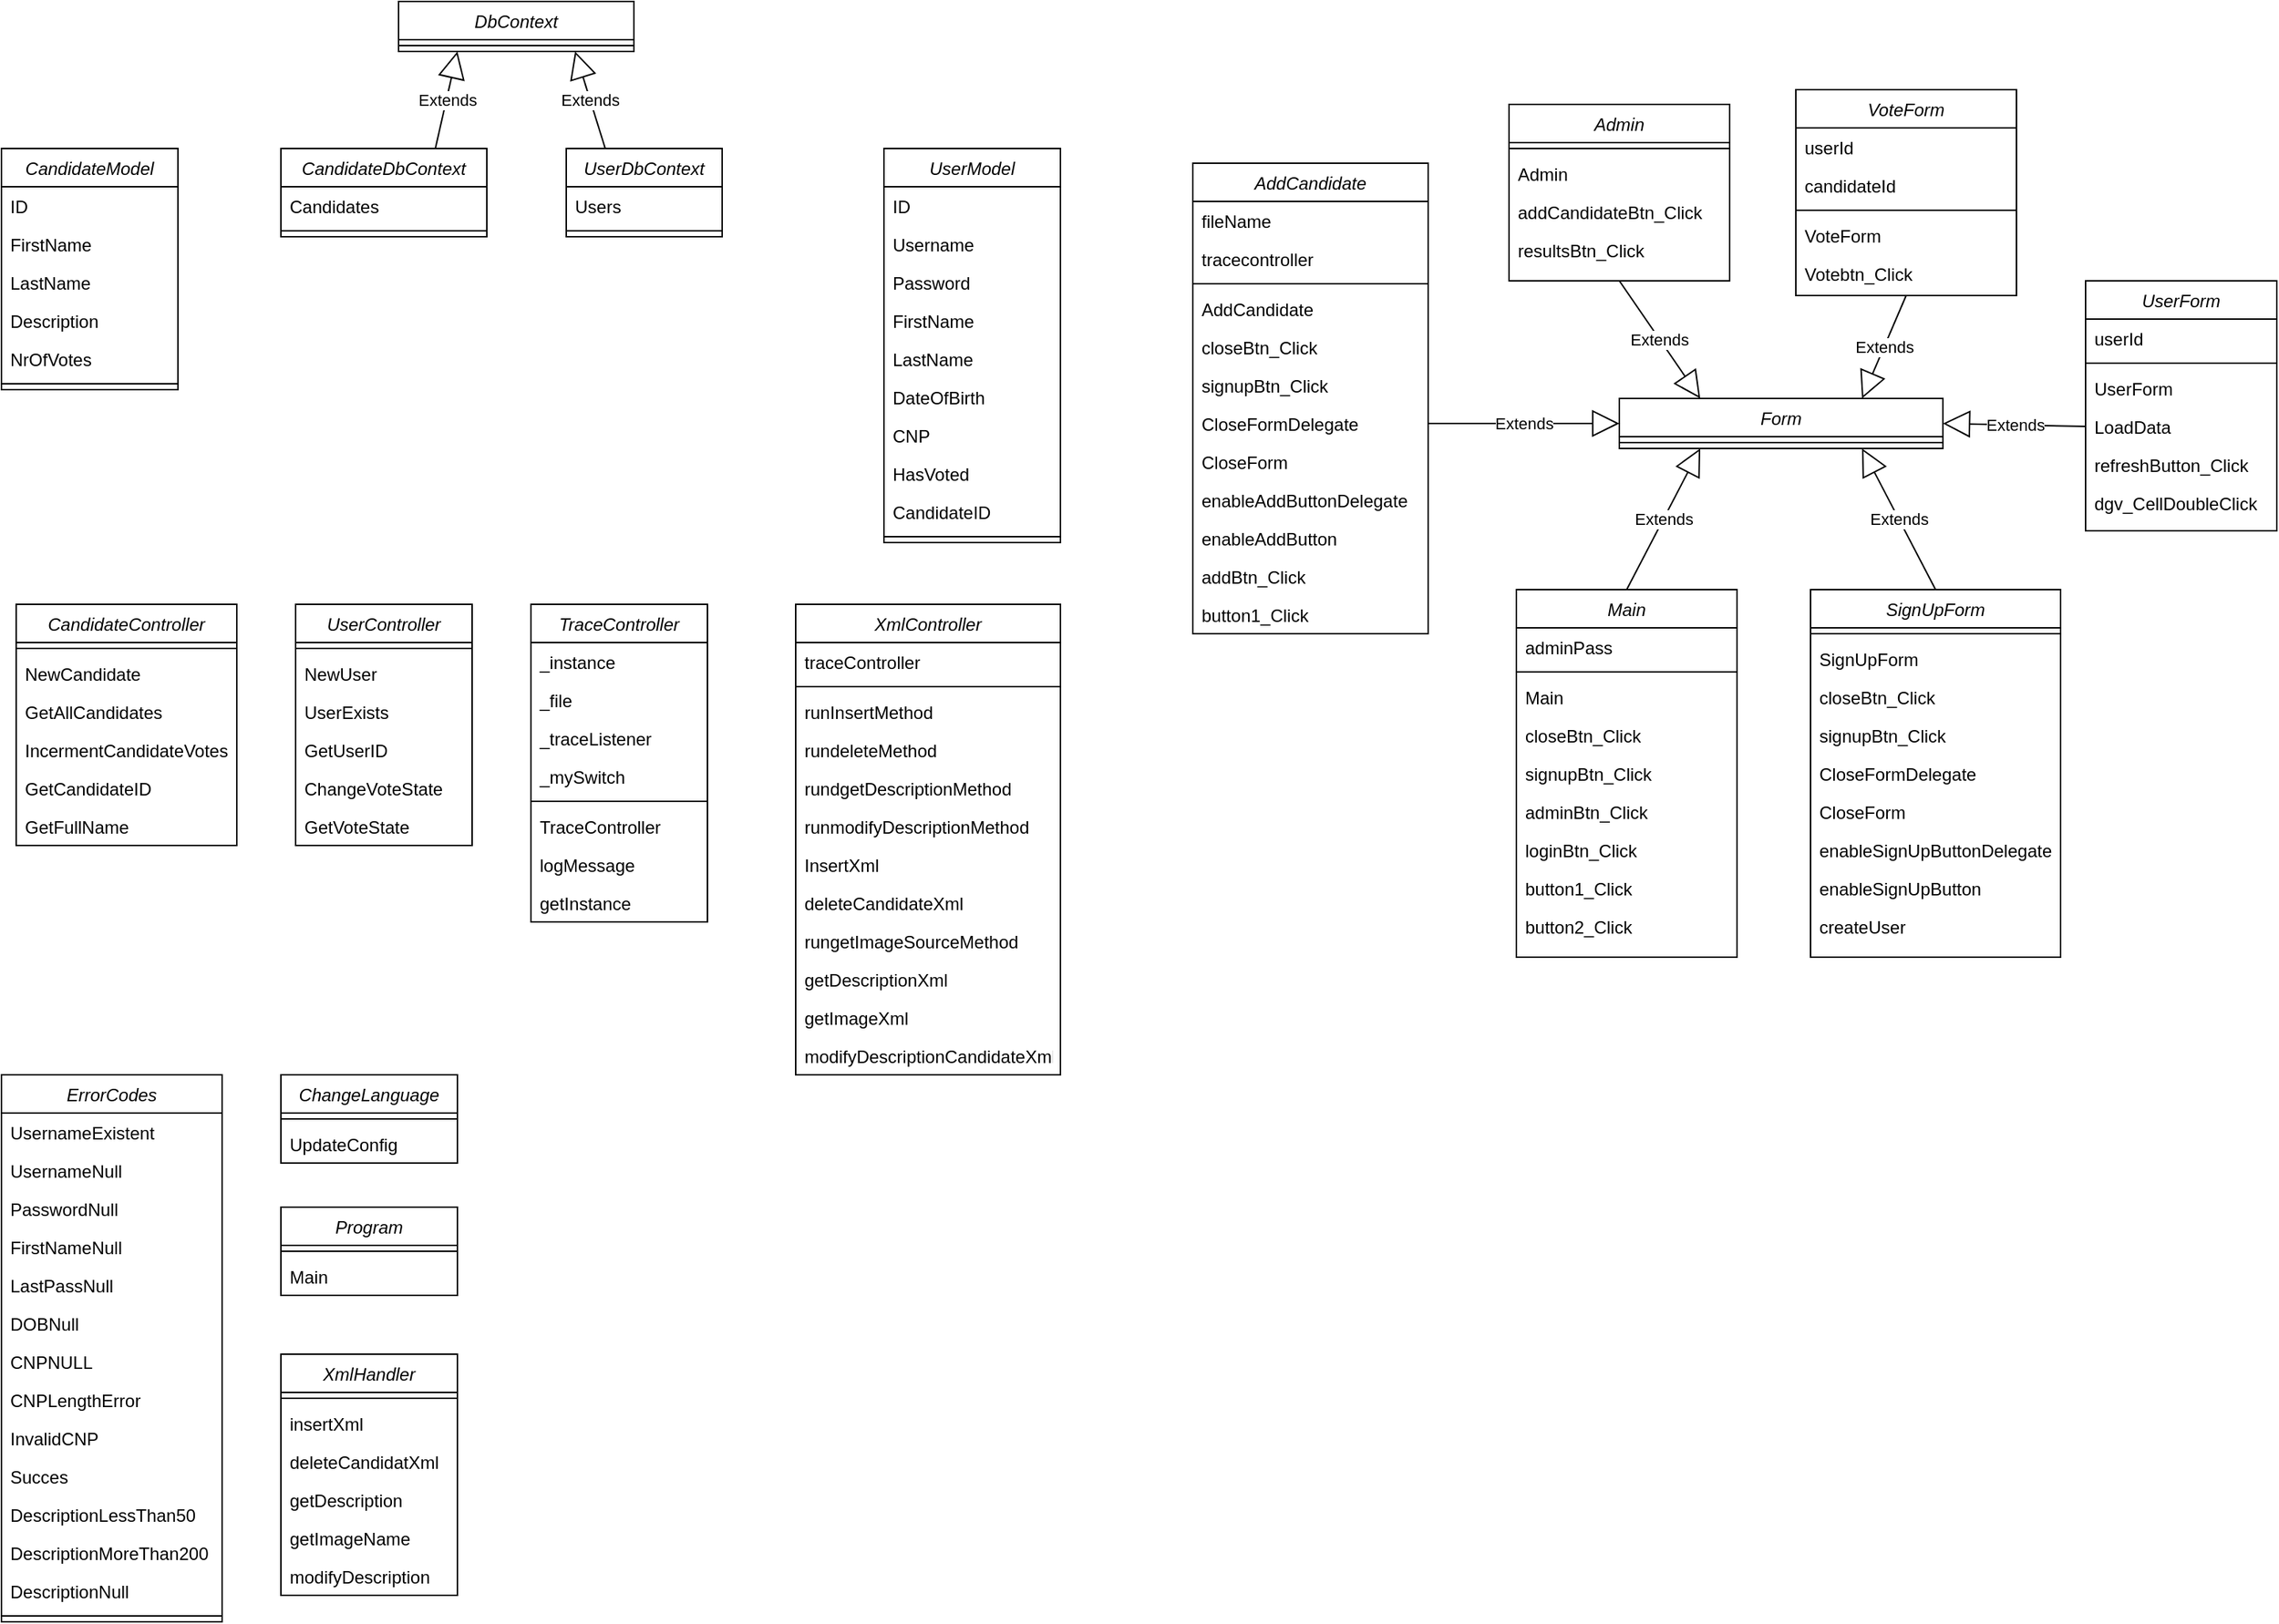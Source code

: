 <mxfile version="15.9.4" type="device"><diagram id="C5RBs43oDa-KdzZeNtuy" name="Page-1"><mxGraphModel dx="1038" dy="547" grid="1" gridSize="10" guides="1" tooltips="1" connect="1" arrows="1" fold="1" page="1" pageScale="1" pageWidth="827" pageHeight="1169" math="0" shadow="0"><root><mxCell id="WIyWlLk6GJQsqaUBKTNV-0"/><mxCell id="WIyWlLk6GJQsqaUBKTNV-1" parent="WIyWlLk6GJQsqaUBKTNV-0"/><mxCell id="DY-80-yPMGyV4SM_LRvf-0" value="CandidateModel" style="swimlane;fontStyle=2;align=center;verticalAlign=top;childLayout=stackLayout;horizontal=1;startSize=26;horizontalStack=0;resizeParent=1;resizeLast=0;collapsible=1;marginBottom=0;rounded=0;shadow=0;strokeWidth=1;" parent="WIyWlLk6GJQsqaUBKTNV-1" vertex="1"><mxGeometry x="30" y="140" width="120" height="164" as="geometry"><mxRectangle x="230" y="140" width="160" height="26" as="alternateBounds"/></mxGeometry></mxCell><mxCell id="DY-80-yPMGyV4SM_LRvf-1" value="ID" style="text;align=left;verticalAlign=top;spacingLeft=4;spacingRight=4;overflow=hidden;rotatable=0;points=[[0,0.5],[1,0.5]];portConstraint=eastwest;" parent="DY-80-yPMGyV4SM_LRvf-0" vertex="1"><mxGeometry y="26" width="120" height="26" as="geometry"/></mxCell><mxCell id="DY-80-yPMGyV4SM_LRvf-2" value="FirstName" style="text;align=left;verticalAlign=top;spacingLeft=4;spacingRight=4;overflow=hidden;rotatable=0;points=[[0,0.5],[1,0.5]];portConstraint=eastwest;rounded=0;shadow=0;html=0;" parent="DY-80-yPMGyV4SM_LRvf-0" vertex="1"><mxGeometry y="52" width="120" height="26" as="geometry"/></mxCell><mxCell id="DY-80-yPMGyV4SM_LRvf-3" value="LastName" style="text;align=left;verticalAlign=top;spacingLeft=4;spacingRight=4;overflow=hidden;rotatable=0;points=[[0,0.5],[1,0.5]];portConstraint=eastwest;rounded=0;shadow=0;html=0;" parent="DY-80-yPMGyV4SM_LRvf-0" vertex="1"><mxGeometry y="78" width="120" height="26" as="geometry"/></mxCell><mxCell id="DY-80-yPMGyV4SM_LRvf-7" value="Description" style="text;align=left;verticalAlign=top;spacingLeft=4;spacingRight=4;overflow=hidden;rotatable=0;points=[[0,0.5],[1,0.5]];portConstraint=eastwest;rounded=0;shadow=0;html=0;" parent="DY-80-yPMGyV4SM_LRvf-0" vertex="1"><mxGeometry y="104" width="120" height="26" as="geometry"/></mxCell><mxCell id="DY-80-yPMGyV4SM_LRvf-8" value="NrOfVotes" style="text;align=left;verticalAlign=top;spacingLeft=4;spacingRight=4;overflow=hidden;rotatable=0;points=[[0,0.5],[1,0.5]];portConstraint=eastwest;rounded=0;shadow=0;html=0;" parent="DY-80-yPMGyV4SM_LRvf-0" vertex="1"><mxGeometry y="130" width="120" height="26" as="geometry"/></mxCell><mxCell id="DY-80-yPMGyV4SM_LRvf-4" value="" style="line;html=1;strokeWidth=1;align=left;verticalAlign=middle;spacingTop=-1;spacingLeft=3;spacingRight=3;rotatable=0;labelPosition=right;points=[];portConstraint=eastwest;" parent="DY-80-yPMGyV4SM_LRvf-0" vertex="1"><mxGeometry y="156" width="120" height="8" as="geometry"/></mxCell><mxCell id="v0D0t01dZ-GEB0iery-r-0" value="DbContext" style="swimlane;fontStyle=2;align=center;verticalAlign=top;childLayout=stackLayout;horizontal=1;startSize=26;horizontalStack=0;resizeParent=1;resizeLast=0;collapsible=1;marginBottom=0;rounded=0;shadow=0;strokeWidth=1;" vertex="1" parent="WIyWlLk6GJQsqaUBKTNV-1"><mxGeometry x="300" y="40" width="160" height="34" as="geometry"><mxRectangle x="230" y="140" width="160" height="26" as="alternateBounds"/></mxGeometry></mxCell><mxCell id="v0D0t01dZ-GEB0iery-r-6" value="" style="line;html=1;strokeWidth=1;align=left;verticalAlign=middle;spacingTop=-1;spacingLeft=3;spacingRight=3;rotatable=0;labelPosition=right;points=[];portConstraint=eastwest;" vertex="1" parent="v0D0t01dZ-GEB0iery-r-0"><mxGeometry y="26" width="160" height="8" as="geometry"/></mxCell><mxCell id="v0D0t01dZ-GEB0iery-r-7" value="CandidateDbContext" style="swimlane;fontStyle=2;align=center;verticalAlign=top;childLayout=stackLayout;horizontal=1;startSize=26;horizontalStack=0;resizeParent=1;resizeLast=0;collapsible=1;marginBottom=0;rounded=0;shadow=0;strokeWidth=1;" vertex="1" parent="WIyWlLk6GJQsqaUBKTNV-1"><mxGeometry x="220" y="140" width="140" height="60" as="geometry"><mxRectangle x="230" y="140" width="160" height="26" as="alternateBounds"/></mxGeometry></mxCell><mxCell id="v0D0t01dZ-GEB0iery-r-9" value="Candidates" style="text;align=left;verticalAlign=top;spacingLeft=4;spacingRight=4;overflow=hidden;rotatable=0;points=[[0,0.5],[1,0.5]];portConstraint=eastwest;rounded=0;shadow=0;html=0;" vertex="1" parent="v0D0t01dZ-GEB0iery-r-7"><mxGeometry y="26" width="140" height="26" as="geometry"/></mxCell><mxCell id="v0D0t01dZ-GEB0iery-r-8" value="" style="line;html=1;strokeWidth=1;align=left;verticalAlign=middle;spacingTop=-1;spacingLeft=3;spacingRight=3;rotatable=0;labelPosition=right;points=[];portConstraint=eastwest;" vertex="1" parent="v0D0t01dZ-GEB0iery-r-7"><mxGeometry y="52" width="140" height="8" as="geometry"/></mxCell><mxCell id="v0D0t01dZ-GEB0iery-r-10" value="UserModel" style="swimlane;fontStyle=2;align=center;verticalAlign=top;childLayout=stackLayout;horizontal=1;startSize=26;horizontalStack=0;resizeParent=1;resizeLast=0;collapsible=1;marginBottom=0;rounded=0;shadow=0;strokeWidth=1;" vertex="1" parent="WIyWlLk6GJQsqaUBKTNV-1"><mxGeometry x="630" y="140" width="120" height="268" as="geometry"><mxRectangle x="230" y="140" width="160" height="26" as="alternateBounds"/></mxGeometry></mxCell><mxCell id="v0D0t01dZ-GEB0iery-r-11" value="ID" style="text;align=left;verticalAlign=top;spacingLeft=4;spacingRight=4;overflow=hidden;rotatable=0;points=[[0,0.5],[1,0.5]];portConstraint=eastwest;" vertex="1" parent="v0D0t01dZ-GEB0iery-r-10"><mxGeometry y="26" width="120" height="26" as="geometry"/></mxCell><mxCell id="v0D0t01dZ-GEB0iery-r-20" value="Username" style="text;align=left;verticalAlign=top;spacingLeft=4;spacingRight=4;overflow=hidden;rotatable=0;points=[[0,0.5],[1,0.5]];portConstraint=eastwest;rounded=0;shadow=0;html=0;" vertex="1" parent="v0D0t01dZ-GEB0iery-r-10"><mxGeometry y="52" width="120" height="26" as="geometry"/></mxCell><mxCell id="v0D0t01dZ-GEB0iery-r-21" value="Password" style="text;align=left;verticalAlign=top;spacingLeft=4;spacingRight=4;overflow=hidden;rotatable=0;points=[[0,0.5],[1,0.5]];portConstraint=eastwest;rounded=0;shadow=0;html=0;" vertex="1" parent="v0D0t01dZ-GEB0iery-r-10"><mxGeometry y="78" width="120" height="26" as="geometry"/></mxCell><mxCell id="v0D0t01dZ-GEB0iery-r-12" value="FirstName" style="text;align=left;verticalAlign=top;spacingLeft=4;spacingRight=4;overflow=hidden;rotatable=0;points=[[0,0.5],[1,0.5]];portConstraint=eastwest;rounded=0;shadow=0;html=0;" vertex="1" parent="v0D0t01dZ-GEB0iery-r-10"><mxGeometry y="104" width="120" height="26" as="geometry"/></mxCell><mxCell id="v0D0t01dZ-GEB0iery-r-13" value="LastName" style="text;align=left;verticalAlign=top;spacingLeft=4;spacingRight=4;overflow=hidden;rotatable=0;points=[[0,0.5],[1,0.5]];portConstraint=eastwest;rounded=0;shadow=0;html=0;" vertex="1" parent="v0D0t01dZ-GEB0iery-r-10"><mxGeometry y="130" width="120" height="26" as="geometry"/></mxCell><mxCell id="v0D0t01dZ-GEB0iery-r-14" value="DateOfBirth" style="text;align=left;verticalAlign=top;spacingLeft=4;spacingRight=4;overflow=hidden;rotatable=0;points=[[0,0.5],[1,0.5]];portConstraint=eastwest;rounded=0;shadow=0;html=0;" vertex="1" parent="v0D0t01dZ-GEB0iery-r-10"><mxGeometry y="156" width="120" height="26" as="geometry"/></mxCell><mxCell id="v0D0t01dZ-GEB0iery-r-15" value="CNP" style="text;align=left;verticalAlign=top;spacingLeft=4;spacingRight=4;overflow=hidden;rotatable=0;points=[[0,0.5],[1,0.5]];portConstraint=eastwest;rounded=0;shadow=0;html=0;" vertex="1" parent="v0D0t01dZ-GEB0iery-r-10"><mxGeometry y="182" width="120" height="26" as="geometry"/></mxCell><mxCell id="v0D0t01dZ-GEB0iery-r-22" value="HasVoted" style="text;align=left;verticalAlign=top;spacingLeft=4;spacingRight=4;overflow=hidden;rotatable=0;points=[[0,0.5],[1,0.5]];portConstraint=eastwest;rounded=0;shadow=0;html=0;" vertex="1" parent="v0D0t01dZ-GEB0iery-r-10"><mxGeometry y="208" width="120" height="26" as="geometry"/></mxCell><mxCell id="v0D0t01dZ-GEB0iery-r-23" value="CandidateID" style="text;align=left;verticalAlign=top;spacingLeft=4;spacingRight=4;overflow=hidden;rotatable=0;points=[[0,0.5],[1,0.5]];portConstraint=eastwest;rounded=0;shadow=0;html=0;" vertex="1" parent="v0D0t01dZ-GEB0iery-r-10"><mxGeometry y="234" width="120" height="26" as="geometry"/></mxCell><mxCell id="v0D0t01dZ-GEB0iery-r-16" value="" style="line;html=1;strokeWidth=1;align=left;verticalAlign=middle;spacingTop=-1;spacingLeft=3;spacingRight=3;rotatable=0;labelPosition=right;points=[];portConstraint=eastwest;" vertex="1" parent="v0D0t01dZ-GEB0iery-r-10"><mxGeometry y="260" width="120" height="8" as="geometry"/></mxCell><mxCell id="v0D0t01dZ-GEB0iery-r-17" value="UserDbContext" style="swimlane;fontStyle=2;align=center;verticalAlign=top;childLayout=stackLayout;horizontal=1;startSize=26;horizontalStack=0;resizeParent=1;resizeLast=0;collapsible=1;marginBottom=0;rounded=0;shadow=0;strokeWidth=1;" vertex="1" parent="WIyWlLk6GJQsqaUBKTNV-1"><mxGeometry x="414" y="140" width="106" height="60" as="geometry"><mxRectangle x="230" y="140" width="160" height="26" as="alternateBounds"/></mxGeometry></mxCell><mxCell id="v0D0t01dZ-GEB0iery-r-18" value="Users" style="text;align=left;verticalAlign=top;spacingLeft=4;spacingRight=4;overflow=hidden;rotatable=0;points=[[0,0.5],[1,0.5]];portConstraint=eastwest;rounded=0;shadow=0;html=0;" vertex="1" parent="v0D0t01dZ-GEB0iery-r-17"><mxGeometry y="26" width="106" height="26" as="geometry"/></mxCell><mxCell id="v0D0t01dZ-GEB0iery-r-19" value="" style="line;html=1;strokeWidth=1;align=left;verticalAlign=middle;spacingTop=-1;spacingLeft=3;spacingRight=3;rotatable=0;labelPosition=right;points=[];portConstraint=eastwest;" vertex="1" parent="v0D0t01dZ-GEB0iery-r-17"><mxGeometry y="52" width="106" height="8" as="geometry"/></mxCell><mxCell id="v0D0t01dZ-GEB0iery-r-25" value="Extends" style="endArrow=block;endSize=16;endFill=0;html=1;rounded=0;exitX=0.25;exitY=0;exitDx=0;exitDy=0;entryX=0.75;entryY=1;entryDx=0;entryDy=0;" edge="1" parent="WIyWlLk6GJQsqaUBKTNV-1" source="v0D0t01dZ-GEB0iery-r-17" target="v0D0t01dZ-GEB0iery-r-0"><mxGeometry width="160" relative="1" as="geometry"><mxPoint x="380" y="146" as="sourcePoint"/><mxPoint x="450" y="80" as="targetPoint"/></mxGeometry></mxCell><mxCell id="v0D0t01dZ-GEB0iery-r-26" value="Extends" style="endArrow=block;endSize=16;endFill=0;html=1;rounded=0;exitX=0.75;exitY=0;exitDx=0;exitDy=0;entryX=0.25;entryY=1;entryDx=0;entryDy=0;" edge="1" parent="WIyWlLk6GJQsqaUBKTNV-1" source="v0D0t01dZ-GEB0iery-r-7" target="v0D0t01dZ-GEB0iery-r-0"><mxGeometry width="160" relative="1" as="geometry"><mxPoint x="280" y="146" as="sourcePoint"/><mxPoint x="350" y="80" as="targetPoint"/></mxGeometry></mxCell><mxCell id="v0D0t01dZ-GEB0iery-r-27" value="CandidateController" style="swimlane;fontStyle=2;align=center;verticalAlign=top;childLayout=stackLayout;horizontal=1;startSize=26;horizontalStack=0;resizeParent=1;resizeLast=0;collapsible=1;marginBottom=0;rounded=0;shadow=0;strokeWidth=1;" vertex="1" parent="WIyWlLk6GJQsqaUBKTNV-1"><mxGeometry x="40" y="450" width="150" height="164" as="geometry"><mxRectangle x="230" y="140" width="160" height="26" as="alternateBounds"/></mxGeometry></mxCell><mxCell id="v0D0t01dZ-GEB0iery-r-33" value="" style="line;html=1;strokeWidth=1;align=left;verticalAlign=middle;spacingTop=-1;spacingLeft=3;spacingRight=3;rotatable=0;labelPosition=right;points=[];portConstraint=eastwest;" vertex="1" parent="v0D0t01dZ-GEB0iery-r-27"><mxGeometry y="26" width="150" height="8" as="geometry"/></mxCell><mxCell id="v0D0t01dZ-GEB0iery-r-60" value="NewCandidate" style="text;align=left;verticalAlign=top;spacingLeft=4;spacingRight=4;overflow=hidden;rotatable=0;points=[[0,0.5],[1,0.5]];portConstraint=eastwest;rounded=0;shadow=0;html=0;" vertex="1" parent="v0D0t01dZ-GEB0iery-r-27"><mxGeometry y="34" width="150" height="26" as="geometry"/></mxCell><mxCell id="v0D0t01dZ-GEB0iery-r-61" value="GetAllCandidates" style="text;align=left;verticalAlign=top;spacingLeft=4;spacingRight=4;overflow=hidden;rotatable=0;points=[[0,0.5],[1,0.5]];portConstraint=eastwest;rounded=0;shadow=0;html=0;" vertex="1" parent="v0D0t01dZ-GEB0iery-r-27"><mxGeometry y="60" width="150" height="26" as="geometry"/></mxCell><mxCell id="v0D0t01dZ-GEB0iery-r-62" value="IncermentCandidateVotes" style="text;align=left;verticalAlign=top;spacingLeft=4;spacingRight=4;overflow=hidden;rotatable=0;points=[[0,0.5],[1,0.5]];portConstraint=eastwest;rounded=0;shadow=0;html=0;" vertex="1" parent="v0D0t01dZ-GEB0iery-r-27"><mxGeometry y="86" width="150" height="26" as="geometry"/></mxCell><mxCell id="v0D0t01dZ-GEB0iery-r-87" value="GetCandidateID" style="text;align=left;verticalAlign=top;spacingLeft=4;spacingRight=4;overflow=hidden;rotatable=0;points=[[0,0.5],[1,0.5]];portConstraint=eastwest;rounded=0;shadow=0;html=0;" vertex="1" parent="v0D0t01dZ-GEB0iery-r-27"><mxGeometry y="112" width="150" height="26" as="geometry"/></mxCell><mxCell id="v0D0t01dZ-GEB0iery-r-88" value="GetFullName" style="text;align=left;verticalAlign=top;spacingLeft=4;spacingRight=4;overflow=hidden;rotatable=0;points=[[0,0.5],[1,0.5]];portConstraint=eastwest;rounded=0;shadow=0;html=0;" vertex="1" parent="v0D0t01dZ-GEB0iery-r-27"><mxGeometry y="138" width="150" height="26" as="geometry"/></mxCell><mxCell id="v0D0t01dZ-GEB0iery-r-63" value="UserController" style="swimlane;fontStyle=2;align=center;verticalAlign=top;childLayout=stackLayout;horizontal=1;startSize=26;horizontalStack=0;resizeParent=1;resizeLast=0;collapsible=1;marginBottom=0;rounded=0;shadow=0;strokeWidth=1;" vertex="1" parent="WIyWlLk6GJQsqaUBKTNV-1"><mxGeometry x="230" y="450" width="120" height="164" as="geometry"><mxRectangle x="230" y="140" width="160" height="26" as="alternateBounds"/></mxGeometry></mxCell><mxCell id="v0D0t01dZ-GEB0iery-r-64" value="" style="line;html=1;strokeWidth=1;align=left;verticalAlign=middle;spacingTop=-1;spacingLeft=3;spacingRight=3;rotatable=0;labelPosition=right;points=[];portConstraint=eastwest;" vertex="1" parent="v0D0t01dZ-GEB0iery-r-63"><mxGeometry y="26" width="120" height="8" as="geometry"/></mxCell><mxCell id="v0D0t01dZ-GEB0iery-r-65" value="NewUser" style="text;align=left;verticalAlign=top;spacingLeft=4;spacingRight=4;overflow=hidden;rotatable=0;points=[[0,0.5],[1,0.5]];portConstraint=eastwest;rounded=0;shadow=0;html=0;" vertex="1" parent="v0D0t01dZ-GEB0iery-r-63"><mxGeometry y="34" width="120" height="26" as="geometry"/></mxCell><mxCell id="v0D0t01dZ-GEB0iery-r-66" value="UserExists" style="text;align=left;verticalAlign=top;spacingLeft=4;spacingRight=4;overflow=hidden;rotatable=0;points=[[0,0.5],[1,0.5]];portConstraint=eastwest;rounded=0;shadow=0;html=0;" vertex="1" parent="v0D0t01dZ-GEB0iery-r-63"><mxGeometry y="60" width="120" height="26" as="geometry"/></mxCell><mxCell id="v0D0t01dZ-GEB0iery-r-67" value="GetUserID" style="text;align=left;verticalAlign=top;spacingLeft=4;spacingRight=4;overflow=hidden;rotatable=0;points=[[0,0.5],[1,0.5]];portConstraint=eastwest;rounded=0;shadow=0;html=0;" vertex="1" parent="v0D0t01dZ-GEB0iery-r-63"><mxGeometry y="86" width="120" height="26" as="geometry"/></mxCell><mxCell id="v0D0t01dZ-GEB0iery-r-68" value="ChangeVoteState" style="text;align=left;verticalAlign=top;spacingLeft=4;spacingRight=4;overflow=hidden;rotatable=0;points=[[0,0.5],[1,0.5]];portConstraint=eastwest;rounded=0;shadow=0;html=0;" vertex="1" parent="v0D0t01dZ-GEB0iery-r-63"><mxGeometry y="112" width="120" height="26" as="geometry"/></mxCell><mxCell id="v0D0t01dZ-GEB0iery-r-89" value="GetVoteState" style="text;align=left;verticalAlign=top;spacingLeft=4;spacingRight=4;overflow=hidden;rotatable=0;points=[[0,0.5],[1,0.5]];portConstraint=eastwest;rounded=0;shadow=0;html=0;" vertex="1" parent="v0D0t01dZ-GEB0iery-r-63"><mxGeometry y="138" width="120" height="26" as="geometry"/></mxCell><mxCell id="v0D0t01dZ-GEB0iery-r-69" value="TraceController" style="swimlane;fontStyle=2;align=center;verticalAlign=top;childLayout=stackLayout;horizontal=1;startSize=26;horizontalStack=0;resizeParent=1;resizeLast=0;collapsible=1;marginBottom=0;rounded=0;shadow=0;strokeWidth=1;" vertex="1" parent="WIyWlLk6GJQsqaUBKTNV-1"><mxGeometry x="390" y="450" width="120" height="216" as="geometry"><mxRectangle x="230" y="140" width="160" height="26" as="alternateBounds"/></mxGeometry></mxCell><mxCell id="v0D0t01dZ-GEB0iery-r-90" value="_instance" style="text;align=left;verticalAlign=top;spacingLeft=4;spacingRight=4;overflow=hidden;rotatable=0;points=[[0,0.5],[1,0.5]];portConstraint=eastwest;rounded=0;shadow=0;html=0;" vertex="1" parent="v0D0t01dZ-GEB0iery-r-69"><mxGeometry y="26" width="120" height="26" as="geometry"/></mxCell><mxCell id="v0D0t01dZ-GEB0iery-r-91" value="_file" style="text;align=left;verticalAlign=top;spacingLeft=4;spacingRight=4;overflow=hidden;rotatable=0;points=[[0,0.5],[1,0.5]];portConstraint=eastwest;rounded=0;shadow=0;html=0;" vertex="1" parent="v0D0t01dZ-GEB0iery-r-69"><mxGeometry y="52" width="120" height="26" as="geometry"/></mxCell><mxCell id="v0D0t01dZ-GEB0iery-r-92" value="_traceListener" style="text;align=left;verticalAlign=top;spacingLeft=4;spacingRight=4;overflow=hidden;rotatable=0;points=[[0,0.5],[1,0.5]];portConstraint=eastwest;rounded=0;shadow=0;html=0;" vertex="1" parent="v0D0t01dZ-GEB0iery-r-69"><mxGeometry y="78" width="120" height="26" as="geometry"/></mxCell><mxCell id="v0D0t01dZ-GEB0iery-r-93" value="_mySwitch" style="text;align=left;verticalAlign=top;spacingLeft=4;spacingRight=4;overflow=hidden;rotatable=0;points=[[0,0.5],[1,0.5]];portConstraint=eastwest;rounded=0;shadow=0;html=0;" vertex="1" parent="v0D0t01dZ-GEB0iery-r-69"><mxGeometry y="104" width="120" height="26" as="geometry"/></mxCell><mxCell id="v0D0t01dZ-GEB0iery-r-70" value="" style="line;html=1;strokeWidth=1;align=left;verticalAlign=middle;spacingTop=-1;spacingLeft=3;spacingRight=3;rotatable=0;labelPosition=right;points=[];portConstraint=eastwest;" vertex="1" parent="v0D0t01dZ-GEB0iery-r-69"><mxGeometry y="130" width="120" height="8" as="geometry"/></mxCell><mxCell id="v0D0t01dZ-GEB0iery-r-71" value="TraceController" style="text;align=left;verticalAlign=top;spacingLeft=4;spacingRight=4;overflow=hidden;rotatable=0;points=[[0,0.5],[1,0.5]];portConstraint=eastwest;rounded=0;shadow=0;html=0;" vertex="1" parent="v0D0t01dZ-GEB0iery-r-69"><mxGeometry y="138" width="120" height="26" as="geometry"/></mxCell><mxCell id="v0D0t01dZ-GEB0iery-r-72" value="logMessage" style="text;align=left;verticalAlign=top;spacingLeft=4;spacingRight=4;overflow=hidden;rotatable=0;points=[[0,0.5],[1,0.5]];portConstraint=eastwest;rounded=0;shadow=0;html=0;" vertex="1" parent="v0D0t01dZ-GEB0iery-r-69"><mxGeometry y="164" width="120" height="26" as="geometry"/></mxCell><mxCell id="v0D0t01dZ-GEB0iery-r-73" value="getInstance" style="text;align=left;verticalAlign=top;spacingLeft=4;spacingRight=4;overflow=hidden;rotatable=0;points=[[0,0.5],[1,0.5]];portConstraint=eastwest;rounded=0;shadow=0;html=0;" vertex="1" parent="v0D0t01dZ-GEB0iery-r-69"><mxGeometry y="190" width="120" height="26" as="geometry"/></mxCell><mxCell id="v0D0t01dZ-GEB0iery-r-81" value="XmlController" style="swimlane;fontStyle=2;align=center;verticalAlign=top;childLayout=stackLayout;horizontal=1;startSize=26;horizontalStack=0;resizeParent=1;resizeLast=0;collapsible=1;marginBottom=0;rounded=0;shadow=0;strokeWidth=1;" vertex="1" parent="WIyWlLk6GJQsqaUBKTNV-1"><mxGeometry x="570" y="450" width="180" height="320" as="geometry"><mxRectangle x="230" y="140" width="160" height="26" as="alternateBounds"/></mxGeometry></mxCell><mxCell id="v0D0t01dZ-GEB0iery-r-94" value="traceController" style="text;align=left;verticalAlign=top;spacingLeft=4;spacingRight=4;overflow=hidden;rotatable=0;points=[[0,0.5],[1,0.5]];portConstraint=eastwest;rounded=0;shadow=0;html=0;" vertex="1" parent="v0D0t01dZ-GEB0iery-r-81"><mxGeometry y="26" width="180" height="26" as="geometry"/></mxCell><mxCell id="v0D0t01dZ-GEB0iery-r-82" value="" style="line;html=1;strokeWidth=1;align=left;verticalAlign=middle;spacingTop=-1;spacingLeft=3;spacingRight=3;rotatable=0;labelPosition=right;points=[];portConstraint=eastwest;" vertex="1" parent="v0D0t01dZ-GEB0iery-r-81"><mxGeometry y="52" width="180" height="8" as="geometry"/></mxCell><mxCell id="v0D0t01dZ-GEB0iery-r-83" value="runInsertMethod" style="text;align=left;verticalAlign=top;spacingLeft=4;spacingRight=4;overflow=hidden;rotatable=0;points=[[0,0.5],[1,0.5]];portConstraint=eastwest;rounded=0;shadow=0;html=0;" vertex="1" parent="v0D0t01dZ-GEB0iery-r-81"><mxGeometry y="60" width="180" height="26" as="geometry"/></mxCell><mxCell id="v0D0t01dZ-GEB0iery-r-84" value="rundeleteMethod" style="text;align=left;verticalAlign=top;spacingLeft=4;spacingRight=4;overflow=hidden;rotatable=0;points=[[0,0.5],[1,0.5]];portConstraint=eastwest;rounded=0;shadow=0;html=0;" vertex="1" parent="v0D0t01dZ-GEB0iery-r-81"><mxGeometry y="86" width="180" height="26" as="geometry"/></mxCell><mxCell id="v0D0t01dZ-GEB0iery-r-85" value="rundgetDescriptionMethod" style="text;align=left;verticalAlign=top;spacingLeft=4;spacingRight=4;overflow=hidden;rotatable=0;points=[[0,0.5],[1,0.5]];portConstraint=eastwest;rounded=0;shadow=0;html=0;" vertex="1" parent="v0D0t01dZ-GEB0iery-r-81"><mxGeometry y="112" width="180" height="26" as="geometry"/></mxCell><mxCell id="v0D0t01dZ-GEB0iery-r-99" value="runmodifyDescriptionMethod" style="text;align=left;verticalAlign=top;spacingLeft=4;spacingRight=4;overflow=hidden;rotatable=0;points=[[0,0.5],[1,0.5]];portConstraint=eastwest;rounded=0;shadow=0;html=0;" vertex="1" parent="v0D0t01dZ-GEB0iery-r-81"><mxGeometry y="138" width="180" height="26" as="geometry"/></mxCell><mxCell id="v0D0t01dZ-GEB0iery-r-86" value="InsertXml" style="text;align=left;verticalAlign=top;spacingLeft=4;spacingRight=4;overflow=hidden;rotatable=0;points=[[0,0.5],[1,0.5]];portConstraint=eastwest;rounded=0;shadow=0;html=0;" vertex="1" parent="v0D0t01dZ-GEB0iery-r-81"><mxGeometry y="164" width="180" height="26" as="geometry"/></mxCell><mxCell id="v0D0t01dZ-GEB0iery-r-100" value="deleteCandidateXml" style="text;align=left;verticalAlign=top;spacingLeft=4;spacingRight=4;overflow=hidden;rotatable=0;points=[[0,0.5],[1,0.5]];portConstraint=eastwest;rounded=0;shadow=0;html=0;" vertex="1" parent="v0D0t01dZ-GEB0iery-r-81"><mxGeometry y="190" width="180" height="26" as="geometry"/></mxCell><mxCell id="v0D0t01dZ-GEB0iery-r-95" value="rungetImageSourceMethod" style="text;align=left;verticalAlign=top;spacingLeft=4;spacingRight=4;overflow=hidden;rotatable=0;points=[[0,0.5],[1,0.5]];portConstraint=eastwest;rounded=0;shadow=0;html=0;" vertex="1" parent="v0D0t01dZ-GEB0iery-r-81"><mxGeometry y="216" width="180" height="26" as="geometry"/></mxCell><mxCell id="v0D0t01dZ-GEB0iery-r-98" value="getDescriptionXml" style="text;align=left;verticalAlign=top;spacingLeft=4;spacingRight=4;overflow=hidden;rotatable=0;points=[[0,0.5],[1,0.5]];portConstraint=eastwest;rounded=0;shadow=0;html=0;" vertex="1" parent="v0D0t01dZ-GEB0iery-r-81"><mxGeometry y="242" width="180" height="26" as="geometry"/></mxCell><mxCell id="v0D0t01dZ-GEB0iery-r-97" value="getImageXml" style="text;align=left;verticalAlign=top;spacingLeft=4;spacingRight=4;overflow=hidden;rotatable=0;points=[[0,0.5],[1,0.5]];portConstraint=eastwest;rounded=0;shadow=0;html=0;" vertex="1" parent="v0D0t01dZ-GEB0iery-r-81"><mxGeometry y="268" width="180" height="26" as="geometry"/></mxCell><mxCell id="v0D0t01dZ-GEB0iery-r-96" value="modifyDescriptionCandidateXml" style="text;align=left;verticalAlign=top;spacingLeft=4;spacingRight=4;overflow=hidden;rotatable=0;points=[[0,0.5],[1,0.5]];portConstraint=eastwest;rounded=0;shadow=0;html=0;" vertex="1" parent="v0D0t01dZ-GEB0iery-r-81"><mxGeometry y="294" width="180" height="26" as="geometry"/></mxCell><mxCell id="v0D0t01dZ-GEB0iery-r-101" value="Form" style="swimlane;fontStyle=2;align=center;verticalAlign=top;childLayout=stackLayout;horizontal=1;startSize=26;horizontalStack=0;resizeParent=1;resizeLast=0;collapsible=1;marginBottom=0;rounded=0;shadow=0;strokeWidth=1;" vertex="1" parent="WIyWlLk6GJQsqaUBKTNV-1"><mxGeometry x="1130" y="310" width="220" height="34" as="geometry"><mxRectangle x="230" y="140" width="160" height="26" as="alternateBounds"/></mxGeometry></mxCell><mxCell id="v0D0t01dZ-GEB0iery-r-102" value="" style="line;html=1;strokeWidth=1;align=left;verticalAlign=middle;spacingTop=-1;spacingLeft=3;spacingRight=3;rotatable=0;labelPosition=right;points=[];portConstraint=eastwest;" vertex="1" parent="v0D0t01dZ-GEB0iery-r-101"><mxGeometry y="26" width="220" height="8" as="geometry"/></mxCell><mxCell id="v0D0t01dZ-GEB0iery-r-103" value="AddCandidate" style="swimlane;fontStyle=2;align=center;verticalAlign=top;childLayout=stackLayout;horizontal=1;startSize=26;horizontalStack=0;resizeParent=1;resizeLast=0;collapsible=1;marginBottom=0;rounded=0;shadow=0;strokeWidth=1;" vertex="1" parent="WIyWlLk6GJQsqaUBKTNV-1"><mxGeometry x="840" y="150" width="160" height="320" as="geometry"><mxRectangle x="230" y="140" width="160" height="26" as="alternateBounds"/></mxGeometry></mxCell><mxCell id="v0D0t01dZ-GEB0iery-r-104" value="fileName" style="text;align=left;verticalAlign=top;spacingLeft=4;spacingRight=4;overflow=hidden;rotatable=0;points=[[0,0.5],[1,0.5]];portConstraint=eastwest;rounded=0;shadow=0;html=0;" vertex="1" parent="v0D0t01dZ-GEB0iery-r-103"><mxGeometry y="26" width="160" height="26" as="geometry"/></mxCell><mxCell id="v0D0t01dZ-GEB0iery-r-105" value="tracecontroller" style="text;align=left;verticalAlign=top;spacingLeft=4;spacingRight=4;overflow=hidden;rotatable=0;points=[[0,0.5],[1,0.5]];portConstraint=eastwest;rounded=0;shadow=0;html=0;" vertex="1" parent="v0D0t01dZ-GEB0iery-r-103"><mxGeometry y="52" width="160" height="26" as="geometry"/></mxCell><mxCell id="v0D0t01dZ-GEB0iery-r-108" value="" style="line;html=1;strokeWidth=1;align=left;verticalAlign=middle;spacingTop=-1;spacingLeft=3;spacingRight=3;rotatable=0;labelPosition=right;points=[];portConstraint=eastwest;" vertex="1" parent="v0D0t01dZ-GEB0iery-r-103"><mxGeometry y="78" width="160" height="8" as="geometry"/></mxCell><mxCell id="v0D0t01dZ-GEB0iery-r-109" value="AddCandidate" style="text;align=left;verticalAlign=top;spacingLeft=4;spacingRight=4;overflow=hidden;rotatable=0;points=[[0,0.5],[1,0.5]];portConstraint=eastwest;rounded=0;shadow=0;html=0;" vertex="1" parent="v0D0t01dZ-GEB0iery-r-103"><mxGeometry y="86" width="160" height="26" as="geometry"/></mxCell><mxCell id="v0D0t01dZ-GEB0iery-r-110" value="closeBtn_Click" style="text;align=left;verticalAlign=top;spacingLeft=4;spacingRight=4;overflow=hidden;rotatable=0;points=[[0,0.5],[1,0.5]];portConstraint=eastwest;rounded=0;shadow=0;html=0;" vertex="1" parent="v0D0t01dZ-GEB0iery-r-103"><mxGeometry y="112" width="160" height="26" as="geometry"/></mxCell><mxCell id="v0D0t01dZ-GEB0iery-r-111" value="signupBtn_Click" style="text;align=left;verticalAlign=top;spacingLeft=4;spacingRight=4;overflow=hidden;rotatable=0;points=[[0,0.5],[1,0.5]];portConstraint=eastwest;rounded=0;shadow=0;html=0;" vertex="1" parent="v0D0t01dZ-GEB0iery-r-103"><mxGeometry y="138" width="160" height="26" as="geometry"/></mxCell><mxCell id="v0D0t01dZ-GEB0iery-r-115" value="CloseFormDelegate" style="text;align=left;verticalAlign=top;spacingLeft=4;spacingRight=4;overflow=hidden;rotatable=0;points=[[0,0.5],[1,0.5]];portConstraint=eastwest;rounded=0;shadow=0;html=0;" vertex="1" parent="v0D0t01dZ-GEB0iery-r-103"><mxGeometry y="164" width="160" height="26" as="geometry"/></mxCell><mxCell id="v0D0t01dZ-GEB0iery-r-114" value="CloseForm" style="text;align=left;verticalAlign=top;spacingLeft=4;spacingRight=4;overflow=hidden;rotatable=0;points=[[0,0.5],[1,0.5]];portConstraint=eastwest;rounded=0;shadow=0;html=0;" vertex="1" parent="v0D0t01dZ-GEB0iery-r-103"><mxGeometry y="190" width="160" height="26" as="geometry"/></mxCell><mxCell id="v0D0t01dZ-GEB0iery-r-116" value="enableAddButtonDelegate" style="text;align=left;verticalAlign=top;spacingLeft=4;spacingRight=4;overflow=hidden;rotatable=0;points=[[0,0.5],[1,0.5]];portConstraint=eastwest;rounded=0;shadow=0;html=0;" vertex="1" parent="v0D0t01dZ-GEB0iery-r-103"><mxGeometry y="216" width="160" height="26" as="geometry"/></mxCell><mxCell id="v0D0t01dZ-GEB0iery-r-117" value="enableAddButton" style="text;align=left;verticalAlign=top;spacingLeft=4;spacingRight=4;overflow=hidden;rotatable=0;points=[[0,0.5],[1,0.5]];portConstraint=eastwest;rounded=0;shadow=0;html=0;" vertex="1" parent="v0D0t01dZ-GEB0iery-r-103"><mxGeometry y="242" width="160" height="26" as="geometry"/></mxCell><mxCell id="v0D0t01dZ-GEB0iery-r-112" value="addBtn_Click" style="text;align=left;verticalAlign=top;spacingLeft=4;spacingRight=4;overflow=hidden;rotatable=0;points=[[0,0.5],[1,0.5]];portConstraint=eastwest;rounded=0;shadow=0;html=0;" vertex="1" parent="v0D0t01dZ-GEB0iery-r-103"><mxGeometry y="268" width="160" height="26" as="geometry"/></mxCell><mxCell id="v0D0t01dZ-GEB0iery-r-113" value="button1_Click" style="text;align=left;verticalAlign=top;spacingLeft=4;spacingRight=4;overflow=hidden;rotatable=0;points=[[0,0.5],[1,0.5]];portConstraint=eastwest;rounded=0;shadow=0;html=0;" vertex="1" parent="v0D0t01dZ-GEB0iery-r-103"><mxGeometry y="294" width="160" height="26" as="geometry"/></mxCell><mxCell id="v0D0t01dZ-GEB0iery-r-118" value="Admin" style="swimlane;fontStyle=2;align=center;verticalAlign=top;childLayout=stackLayout;horizontal=1;startSize=26;horizontalStack=0;resizeParent=1;resizeLast=0;collapsible=1;marginBottom=0;rounded=0;shadow=0;strokeWidth=1;" vertex="1" parent="WIyWlLk6GJQsqaUBKTNV-1"><mxGeometry x="1055" y="110" width="150" height="120" as="geometry"><mxRectangle x="230" y="140" width="160" height="26" as="alternateBounds"/></mxGeometry></mxCell><mxCell id="v0D0t01dZ-GEB0iery-r-121" value="" style="line;html=1;strokeWidth=1;align=left;verticalAlign=middle;spacingTop=-1;spacingLeft=3;spacingRight=3;rotatable=0;labelPosition=right;points=[];portConstraint=eastwest;" vertex="1" parent="v0D0t01dZ-GEB0iery-r-118"><mxGeometry y="26" width="150" height="8" as="geometry"/></mxCell><mxCell id="v0D0t01dZ-GEB0iery-r-122" value="Admin" style="text;align=left;verticalAlign=top;spacingLeft=4;spacingRight=4;overflow=hidden;rotatable=0;points=[[0,0.5],[1,0.5]];portConstraint=eastwest;rounded=0;shadow=0;html=0;" vertex="1" parent="v0D0t01dZ-GEB0iery-r-118"><mxGeometry y="34" width="150" height="26" as="geometry"/></mxCell><mxCell id="v0D0t01dZ-GEB0iery-r-123" value="addCandidateBtn_Click" style="text;align=left;verticalAlign=top;spacingLeft=4;spacingRight=4;overflow=hidden;rotatable=0;points=[[0,0.5],[1,0.5]];portConstraint=eastwest;rounded=0;shadow=0;html=0;" vertex="1" parent="v0D0t01dZ-GEB0iery-r-118"><mxGeometry y="60" width="150" height="26" as="geometry"/></mxCell><mxCell id="v0D0t01dZ-GEB0iery-r-124" value="resultsBtn_Click" style="text;align=left;verticalAlign=top;spacingLeft=4;spacingRight=4;overflow=hidden;rotatable=0;points=[[0,0.5],[1,0.5]];portConstraint=eastwest;rounded=0;shadow=0;html=0;" vertex="1" parent="v0D0t01dZ-GEB0iery-r-118"><mxGeometry y="86" width="150" height="26" as="geometry"/></mxCell><mxCell id="v0D0t01dZ-GEB0iery-r-131" value="Main" style="swimlane;fontStyle=2;align=center;verticalAlign=top;childLayout=stackLayout;horizontal=1;startSize=26;horizontalStack=0;resizeParent=1;resizeLast=0;collapsible=1;marginBottom=0;rounded=0;shadow=0;strokeWidth=1;" vertex="1" parent="WIyWlLk6GJQsqaUBKTNV-1"><mxGeometry x="1060" y="440" width="150" height="250" as="geometry"><mxRectangle x="230" y="140" width="160" height="26" as="alternateBounds"/></mxGeometry></mxCell><mxCell id="v0D0t01dZ-GEB0iery-r-132" value="adminPass" style="text;align=left;verticalAlign=top;spacingLeft=4;spacingRight=4;overflow=hidden;rotatable=0;points=[[0,0.5],[1,0.5]];portConstraint=eastwest;rounded=0;shadow=0;html=0;" vertex="1" parent="v0D0t01dZ-GEB0iery-r-131"><mxGeometry y="26" width="150" height="26" as="geometry"/></mxCell><mxCell id="v0D0t01dZ-GEB0iery-r-134" value="" style="line;html=1;strokeWidth=1;align=left;verticalAlign=middle;spacingTop=-1;spacingLeft=3;spacingRight=3;rotatable=0;labelPosition=right;points=[];portConstraint=eastwest;" vertex="1" parent="v0D0t01dZ-GEB0iery-r-131"><mxGeometry y="52" width="150" height="8" as="geometry"/></mxCell><mxCell id="v0D0t01dZ-GEB0iery-r-135" value="Main" style="text;align=left;verticalAlign=top;spacingLeft=4;spacingRight=4;overflow=hidden;rotatable=0;points=[[0,0.5],[1,0.5]];portConstraint=eastwest;rounded=0;shadow=0;html=0;" vertex="1" parent="v0D0t01dZ-GEB0iery-r-131"><mxGeometry y="60" width="150" height="26" as="geometry"/></mxCell><mxCell id="v0D0t01dZ-GEB0iery-r-136" value="closeBtn_Click" style="text;align=left;verticalAlign=top;spacingLeft=4;spacingRight=4;overflow=hidden;rotatable=0;points=[[0,0.5],[1,0.5]];portConstraint=eastwest;rounded=0;shadow=0;html=0;" vertex="1" parent="v0D0t01dZ-GEB0iery-r-131"><mxGeometry y="86" width="150" height="26" as="geometry"/></mxCell><mxCell id="v0D0t01dZ-GEB0iery-r-137" value="signupBtn_Click" style="text;align=left;verticalAlign=top;spacingLeft=4;spacingRight=4;overflow=hidden;rotatable=0;points=[[0,0.5],[1,0.5]];portConstraint=eastwest;rounded=0;shadow=0;html=0;" vertex="1" parent="v0D0t01dZ-GEB0iery-r-131"><mxGeometry y="112" width="150" height="26" as="geometry"/></mxCell><mxCell id="v0D0t01dZ-GEB0iery-r-138" value="adminBtn_Click" style="text;align=left;verticalAlign=top;spacingLeft=4;spacingRight=4;overflow=hidden;rotatable=0;points=[[0,0.5],[1,0.5]];portConstraint=eastwest;rounded=0;shadow=0;html=0;" vertex="1" parent="v0D0t01dZ-GEB0iery-r-131"><mxGeometry y="138" width="150" height="26" as="geometry"/></mxCell><mxCell id="v0D0t01dZ-GEB0iery-r-139" value="loginBtn_Click" style="text;align=left;verticalAlign=top;spacingLeft=4;spacingRight=4;overflow=hidden;rotatable=0;points=[[0,0.5],[1,0.5]];portConstraint=eastwest;rounded=0;shadow=0;html=0;" vertex="1" parent="v0D0t01dZ-GEB0iery-r-131"><mxGeometry y="164" width="150" height="26" as="geometry"/></mxCell><mxCell id="v0D0t01dZ-GEB0iery-r-140" value="button1_Click" style="text;align=left;verticalAlign=top;spacingLeft=4;spacingRight=4;overflow=hidden;rotatable=0;points=[[0,0.5],[1,0.5]];portConstraint=eastwest;rounded=0;shadow=0;html=0;" vertex="1" parent="v0D0t01dZ-GEB0iery-r-131"><mxGeometry y="190" width="150" height="26" as="geometry"/></mxCell><mxCell id="v0D0t01dZ-GEB0iery-r-141" value="button2_Click" style="text;align=left;verticalAlign=top;spacingLeft=4;spacingRight=4;overflow=hidden;rotatable=0;points=[[0,0.5],[1,0.5]];portConstraint=eastwest;rounded=0;shadow=0;html=0;" vertex="1" parent="v0D0t01dZ-GEB0iery-r-131"><mxGeometry y="216" width="150" height="26" as="geometry"/></mxCell><mxCell id="v0D0t01dZ-GEB0iery-r-144" value="SignUpForm" style="swimlane;fontStyle=2;align=center;verticalAlign=top;childLayout=stackLayout;horizontal=1;startSize=26;horizontalStack=0;resizeParent=1;resizeLast=0;collapsible=1;marginBottom=0;rounded=0;shadow=0;strokeWidth=1;" vertex="1" parent="WIyWlLk6GJQsqaUBKTNV-1"><mxGeometry x="1260" y="440" width="170" height="250" as="geometry"><mxRectangle x="230" y="140" width="160" height="26" as="alternateBounds"/></mxGeometry></mxCell><mxCell id="v0D0t01dZ-GEB0iery-r-147" value="" style="line;html=1;strokeWidth=1;align=left;verticalAlign=middle;spacingTop=-1;spacingLeft=3;spacingRight=3;rotatable=0;labelPosition=right;points=[];portConstraint=eastwest;" vertex="1" parent="v0D0t01dZ-GEB0iery-r-144"><mxGeometry y="26" width="170" height="8" as="geometry"/></mxCell><mxCell id="v0D0t01dZ-GEB0iery-r-148" value="SignUpForm" style="text;align=left;verticalAlign=top;spacingLeft=4;spacingRight=4;overflow=hidden;rotatable=0;points=[[0,0.5],[1,0.5]];portConstraint=eastwest;rounded=0;shadow=0;html=0;" vertex="1" parent="v0D0t01dZ-GEB0iery-r-144"><mxGeometry y="34" width="170" height="26" as="geometry"/></mxCell><mxCell id="v0D0t01dZ-GEB0iery-r-149" value="closeBtn_Click" style="text;align=left;verticalAlign=top;spacingLeft=4;spacingRight=4;overflow=hidden;rotatable=0;points=[[0,0.5],[1,0.5]];portConstraint=eastwest;rounded=0;shadow=0;html=0;" vertex="1" parent="v0D0t01dZ-GEB0iery-r-144"><mxGeometry y="60" width="170" height="26" as="geometry"/></mxCell><mxCell id="v0D0t01dZ-GEB0iery-r-150" value="signupBtn_Click" style="text;align=left;verticalAlign=top;spacingLeft=4;spacingRight=4;overflow=hidden;rotatable=0;points=[[0,0.5],[1,0.5]];portConstraint=eastwest;rounded=0;shadow=0;html=0;" vertex="1" parent="v0D0t01dZ-GEB0iery-r-144"><mxGeometry y="86" width="170" height="26" as="geometry"/></mxCell><mxCell id="v0D0t01dZ-GEB0iery-r-151" value="CloseFormDelegate" style="text;align=left;verticalAlign=top;spacingLeft=4;spacingRight=4;overflow=hidden;rotatable=0;points=[[0,0.5],[1,0.5]];portConstraint=eastwest;rounded=0;shadow=0;html=0;" vertex="1" parent="v0D0t01dZ-GEB0iery-r-144"><mxGeometry y="112" width="170" height="26" as="geometry"/></mxCell><mxCell id="v0D0t01dZ-GEB0iery-r-152" value="CloseForm" style="text;align=left;verticalAlign=top;spacingLeft=4;spacingRight=4;overflow=hidden;rotatable=0;points=[[0,0.5],[1,0.5]];portConstraint=eastwest;rounded=0;shadow=0;html=0;" vertex="1" parent="v0D0t01dZ-GEB0iery-r-144"><mxGeometry y="138" width="170" height="26" as="geometry"/></mxCell><mxCell id="v0D0t01dZ-GEB0iery-r-153" value="enableSignUpButtonDelegate" style="text;align=left;verticalAlign=top;spacingLeft=4;spacingRight=4;overflow=hidden;rotatable=0;points=[[0,0.5],[1,0.5]];portConstraint=eastwest;rounded=0;shadow=0;html=0;" vertex="1" parent="v0D0t01dZ-GEB0iery-r-144"><mxGeometry y="164" width="170" height="26" as="geometry"/></mxCell><mxCell id="v0D0t01dZ-GEB0iery-r-154" value="enableSignUpButton" style="text;align=left;verticalAlign=top;spacingLeft=4;spacingRight=4;overflow=hidden;rotatable=0;points=[[0,0.5],[1,0.5]];portConstraint=eastwest;rounded=0;shadow=0;html=0;" vertex="1" parent="v0D0t01dZ-GEB0iery-r-144"><mxGeometry y="190" width="170" height="26" as="geometry"/></mxCell><mxCell id="v0D0t01dZ-GEB0iery-r-155" value="createUser" style="text;align=left;verticalAlign=top;spacingLeft=4;spacingRight=4;overflow=hidden;rotatable=0;points=[[0,0.5],[1,0.5]];portConstraint=eastwest;rounded=0;shadow=0;html=0;" vertex="1" parent="v0D0t01dZ-GEB0iery-r-144"><mxGeometry y="216" width="170" height="26" as="geometry"/></mxCell><mxCell id="v0D0t01dZ-GEB0iery-r-157" value="UserForm" style="swimlane;fontStyle=2;align=center;verticalAlign=top;childLayout=stackLayout;horizontal=1;startSize=26;horizontalStack=0;resizeParent=1;resizeLast=0;collapsible=1;marginBottom=0;rounded=0;shadow=0;strokeWidth=1;" vertex="1" parent="WIyWlLk6GJQsqaUBKTNV-1"><mxGeometry x="1447" y="230" width="130" height="170" as="geometry"><mxRectangle x="230" y="140" width="160" height="26" as="alternateBounds"/></mxGeometry></mxCell><mxCell id="v0D0t01dZ-GEB0iery-r-158" value="userId" style="text;align=left;verticalAlign=top;spacingLeft=4;spacingRight=4;overflow=hidden;rotatable=0;points=[[0,0.5],[1,0.5]];portConstraint=eastwest;rounded=0;shadow=0;html=0;" vertex="1" parent="v0D0t01dZ-GEB0iery-r-157"><mxGeometry y="26" width="130" height="26" as="geometry"/></mxCell><mxCell id="v0D0t01dZ-GEB0iery-r-159" value="" style="line;html=1;strokeWidth=1;align=left;verticalAlign=middle;spacingTop=-1;spacingLeft=3;spacingRight=3;rotatable=0;labelPosition=right;points=[];portConstraint=eastwest;" vertex="1" parent="v0D0t01dZ-GEB0iery-r-157"><mxGeometry y="52" width="130" height="8" as="geometry"/></mxCell><mxCell id="v0D0t01dZ-GEB0iery-r-160" value="UserForm" style="text;align=left;verticalAlign=top;spacingLeft=4;spacingRight=4;overflow=hidden;rotatable=0;points=[[0,0.5],[1,0.5]];portConstraint=eastwest;rounded=0;shadow=0;html=0;" vertex="1" parent="v0D0t01dZ-GEB0iery-r-157"><mxGeometry y="60" width="130" height="26" as="geometry"/></mxCell><mxCell id="v0D0t01dZ-GEB0iery-r-161" value="LoadData" style="text;align=left;verticalAlign=top;spacingLeft=4;spacingRight=4;overflow=hidden;rotatable=0;points=[[0,0.5],[1,0.5]];portConstraint=eastwest;rounded=0;shadow=0;html=0;" vertex="1" parent="v0D0t01dZ-GEB0iery-r-157"><mxGeometry y="86" width="130" height="26" as="geometry"/></mxCell><mxCell id="v0D0t01dZ-GEB0iery-r-162" value="refreshButton_Click" style="text;align=left;verticalAlign=top;spacingLeft=4;spacingRight=4;overflow=hidden;rotatable=0;points=[[0,0.5],[1,0.5]];portConstraint=eastwest;rounded=0;shadow=0;html=0;" vertex="1" parent="v0D0t01dZ-GEB0iery-r-157"><mxGeometry y="112" width="130" height="26" as="geometry"/></mxCell><mxCell id="v0D0t01dZ-GEB0iery-r-163" value="dgv_CellDoubleClick" style="text;align=left;verticalAlign=top;spacingLeft=4;spacingRight=4;overflow=hidden;rotatable=0;points=[[0,0.5],[1,0.5]];portConstraint=eastwest;rounded=0;shadow=0;html=0;" vertex="1" parent="v0D0t01dZ-GEB0iery-r-157"><mxGeometry y="138" width="130" height="26" as="geometry"/></mxCell><mxCell id="v0D0t01dZ-GEB0iery-r-167" value="VoteForm" style="swimlane;fontStyle=2;align=center;verticalAlign=top;childLayout=stackLayout;horizontal=1;startSize=26;horizontalStack=0;resizeParent=1;resizeLast=0;collapsible=1;marginBottom=0;rounded=0;shadow=0;strokeWidth=1;" vertex="1" parent="WIyWlLk6GJQsqaUBKTNV-1"><mxGeometry x="1250" y="100" width="150" height="140" as="geometry"><mxRectangle x="230" y="140" width="160" height="26" as="alternateBounds"/></mxGeometry></mxCell><mxCell id="v0D0t01dZ-GEB0iery-r-168" value="userId" style="text;align=left;verticalAlign=top;spacingLeft=4;spacingRight=4;overflow=hidden;rotatable=0;points=[[0,0.5],[1,0.5]];portConstraint=eastwest;rounded=0;shadow=0;html=0;" vertex="1" parent="v0D0t01dZ-GEB0iery-r-167"><mxGeometry y="26" width="150" height="26" as="geometry"/></mxCell><mxCell id="v0D0t01dZ-GEB0iery-r-169" value="candidateId" style="text;align=left;verticalAlign=top;spacingLeft=4;spacingRight=4;overflow=hidden;rotatable=0;points=[[0,0.5],[1,0.5]];portConstraint=eastwest;rounded=0;shadow=0;html=0;" vertex="1" parent="v0D0t01dZ-GEB0iery-r-167"><mxGeometry y="52" width="150" height="26" as="geometry"/></mxCell><mxCell id="v0D0t01dZ-GEB0iery-r-170" value="" style="line;html=1;strokeWidth=1;align=left;verticalAlign=middle;spacingTop=-1;spacingLeft=3;spacingRight=3;rotatable=0;labelPosition=right;points=[];portConstraint=eastwest;" vertex="1" parent="v0D0t01dZ-GEB0iery-r-167"><mxGeometry y="78" width="150" height="8" as="geometry"/></mxCell><mxCell id="v0D0t01dZ-GEB0iery-r-171" value="VoteForm" style="text;align=left;verticalAlign=top;spacingLeft=4;spacingRight=4;overflow=hidden;rotatable=0;points=[[0,0.5],[1,0.5]];portConstraint=eastwest;rounded=0;shadow=0;html=0;" vertex="1" parent="v0D0t01dZ-GEB0iery-r-167"><mxGeometry y="86" width="150" height="26" as="geometry"/></mxCell><mxCell id="v0D0t01dZ-GEB0iery-r-172" value="Votebtn_Click" style="text;align=left;verticalAlign=top;spacingLeft=4;spacingRight=4;overflow=hidden;rotatable=0;points=[[0,0.5],[1,0.5]];portConstraint=eastwest;rounded=0;shadow=0;html=0;" vertex="1" parent="v0D0t01dZ-GEB0iery-r-167"><mxGeometry y="112" width="150" height="26" as="geometry"/></mxCell><mxCell id="v0D0t01dZ-GEB0iery-r-186" value="Extends" style="endArrow=block;endSize=16;endFill=0;html=1;rounded=0;exitX=0.5;exitY=1;exitDx=0;exitDy=0;entryX=0.25;entryY=0;entryDx=0;entryDy=0;" edge="1" parent="WIyWlLk6GJQsqaUBKTNV-1" source="v0D0t01dZ-GEB0iery-r-118" target="v0D0t01dZ-GEB0iery-r-101"><mxGeometry width="160" relative="1" as="geometry"><mxPoint x="900" y="110" as="sourcePoint"/><mxPoint x="915" y="44" as="targetPoint"/></mxGeometry></mxCell><mxCell id="v0D0t01dZ-GEB0iery-r-187" value="Extends" style="endArrow=block;endSize=16;endFill=0;html=1;rounded=0;exitX=0.5;exitY=1;exitDx=0;exitDy=0;entryX=0.75;entryY=0;entryDx=0;entryDy=0;" edge="1" parent="WIyWlLk6GJQsqaUBKTNV-1" source="v0D0t01dZ-GEB0iery-r-167" target="v0D0t01dZ-GEB0iery-r-101"><mxGeometry width="160" relative="1" as="geometry"><mxPoint x="880" y="116" as="sourcePoint"/><mxPoint x="895" y="50" as="targetPoint"/></mxGeometry></mxCell><mxCell id="v0D0t01dZ-GEB0iery-r-188" value="Extends" style="endArrow=block;endSize=16;endFill=0;html=1;rounded=0;entryX=0;entryY=0.5;entryDx=0;entryDy=0;exitX=1;exitY=0.5;exitDx=0;exitDy=0;" edge="1" parent="WIyWlLk6GJQsqaUBKTNV-1" source="v0D0t01dZ-GEB0iery-r-115" target="v0D0t01dZ-GEB0iery-r-101"><mxGeometry width="160" relative="1" as="geometry"><mxPoint x="980" y="300" as="sourcePoint"/><mxPoint x="905" y="60" as="targetPoint"/></mxGeometry></mxCell><mxCell id="v0D0t01dZ-GEB0iery-r-190" value="Extends" style="endArrow=block;endSize=16;endFill=0;html=1;rounded=0;exitX=0.5;exitY=0;exitDx=0;exitDy=0;entryX=0.25;entryY=1;entryDx=0;entryDy=0;" edge="1" parent="WIyWlLk6GJQsqaUBKTNV-1" source="v0D0t01dZ-GEB0iery-r-131" target="v0D0t01dZ-GEB0iery-r-101"><mxGeometry width="160" relative="1" as="geometry"><mxPoint x="990" y="240" as="sourcePoint"/><mxPoint x="1005" y="174" as="targetPoint"/></mxGeometry></mxCell><mxCell id="v0D0t01dZ-GEB0iery-r-191" value="Extends" style="endArrow=block;endSize=16;endFill=0;html=1;rounded=0;exitX=0.5;exitY=0;exitDx=0;exitDy=0;entryX=0.75;entryY=1;entryDx=0;entryDy=0;" edge="1" parent="WIyWlLk6GJQsqaUBKTNV-1" source="v0D0t01dZ-GEB0iery-r-144" target="v0D0t01dZ-GEB0iery-r-101"><mxGeometry width="160" relative="1" as="geometry"><mxPoint x="890" y="126" as="sourcePoint"/><mxPoint x="905" y="60" as="targetPoint"/></mxGeometry></mxCell><mxCell id="v0D0t01dZ-GEB0iery-r-192" value="Extends" style="endArrow=block;endSize=16;endFill=0;html=1;rounded=0;entryX=1;entryY=0.5;entryDx=0;entryDy=0;exitX=0;exitY=0.5;exitDx=0;exitDy=0;" edge="1" parent="WIyWlLk6GJQsqaUBKTNV-1" source="v0D0t01dZ-GEB0iery-r-161" target="v0D0t01dZ-GEB0iery-r-101"><mxGeometry width="160" relative="1" as="geometry"><mxPoint x="1410" y="300" as="sourcePoint"/><mxPoint x="915" y="70" as="targetPoint"/></mxGeometry></mxCell><mxCell id="v0D0t01dZ-GEB0iery-r-193" value="ChangeLanguage" style="swimlane;fontStyle=2;align=center;verticalAlign=top;childLayout=stackLayout;horizontal=1;startSize=26;horizontalStack=0;resizeParent=1;resizeLast=0;collapsible=1;marginBottom=0;rounded=0;shadow=0;strokeWidth=1;" vertex="1" parent="WIyWlLk6GJQsqaUBKTNV-1"><mxGeometry x="220" y="770" width="120" height="60" as="geometry"><mxRectangle x="230" y="140" width="160" height="26" as="alternateBounds"/></mxGeometry></mxCell><mxCell id="v0D0t01dZ-GEB0iery-r-194" value="" style="line;html=1;strokeWidth=1;align=left;verticalAlign=middle;spacingTop=-1;spacingLeft=3;spacingRight=3;rotatable=0;labelPosition=right;points=[];portConstraint=eastwest;" vertex="1" parent="v0D0t01dZ-GEB0iery-r-193"><mxGeometry y="26" width="120" height="8" as="geometry"/></mxCell><mxCell id="v0D0t01dZ-GEB0iery-r-195" value="UpdateConfig" style="text;align=left;verticalAlign=top;spacingLeft=4;spacingRight=4;overflow=hidden;rotatable=0;points=[[0,0.5],[1,0.5]];portConstraint=eastwest;rounded=0;shadow=0;html=0;" vertex="1" parent="v0D0t01dZ-GEB0iery-r-193"><mxGeometry y="34" width="120" height="26" as="geometry"/></mxCell><mxCell id="v0D0t01dZ-GEB0iery-r-200" value="ErrorCodes" style="swimlane;fontStyle=2;align=center;verticalAlign=top;childLayout=stackLayout;horizontal=1;startSize=26;horizontalStack=0;resizeParent=1;resizeLast=0;collapsible=1;marginBottom=0;rounded=0;shadow=0;strokeWidth=1;" vertex="1" parent="WIyWlLk6GJQsqaUBKTNV-1"><mxGeometry x="30" y="770" width="150" height="372" as="geometry"><mxRectangle x="230" y="140" width="160" height="26" as="alternateBounds"/></mxGeometry></mxCell><mxCell id="v0D0t01dZ-GEB0iery-r-201" value="UsernameExistent" style="text;align=left;verticalAlign=top;spacingLeft=4;spacingRight=4;overflow=hidden;rotatable=0;points=[[0,0.5],[1,0.5]];portConstraint=eastwest;" vertex="1" parent="v0D0t01dZ-GEB0iery-r-200"><mxGeometry y="26" width="150" height="26" as="geometry"/></mxCell><mxCell id="v0D0t01dZ-GEB0iery-r-202" value="UsernameNull" style="text;align=left;verticalAlign=top;spacingLeft=4;spacingRight=4;overflow=hidden;rotatable=0;points=[[0,0.5],[1,0.5]];portConstraint=eastwest;rounded=0;shadow=0;html=0;" vertex="1" parent="v0D0t01dZ-GEB0iery-r-200"><mxGeometry y="52" width="150" height="26" as="geometry"/></mxCell><mxCell id="v0D0t01dZ-GEB0iery-r-203" value="PasswordNull" style="text;align=left;verticalAlign=top;spacingLeft=4;spacingRight=4;overflow=hidden;rotatable=0;points=[[0,0.5],[1,0.5]];portConstraint=eastwest;rounded=0;shadow=0;html=0;" vertex="1" parent="v0D0t01dZ-GEB0iery-r-200"><mxGeometry y="78" width="150" height="26" as="geometry"/></mxCell><mxCell id="v0D0t01dZ-GEB0iery-r-204" value="FirstNameNull" style="text;align=left;verticalAlign=top;spacingLeft=4;spacingRight=4;overflow=hidden;rotatable=0;points=[[0,0.5],[1,0.5]];portConstraint=eastwest;rounded=0;shadow=0;html=0;" vertex="1" parent="v0D0t01dZ-GEB0iery-r-200"><mxGeometry y="104" width="150" height="26" as="geometry"/></mxCell><mxCell id="v0D0t01dZ-GEB0iery-r-205" value="LastPassNull" style="text;align=left;verticalAlign=top;spacingLeft=4;spacingRight=4;overflow=hidden;rotatable=0;points=[[0,0.5],[1,0.5]];portConstraint=eastwest;rounded=0;shadow=0;html=0;" vertex="1" parent="v0D0t01dZ-GEB0iery-r-200"><mxGeometry y="130" width="150" height="26" as="geometry"/></mxCell><mxCell id="v0D0t01dZ-GEB0iery-r-206" value="DOBNull" style="text;align=left;verticalAlign=top;spacingLeft=4;spacingRight=4;overflow=hidden;rotatable=0;points=[[0,0.5],[1,0.5]];portConstraint=eastwest;rounded=0;shadow=0;html=0;" vertex="1" parent="v0D0t01dZ-GEB0iery-r-200"><mxGeometry y="156" width="150" height="26" as="geometry"/></mxCell><mxCell id="v0D0t01dZ-GEB0iery-r-207" value="CNPNULL" style="text;align=left;verticalAlign=top;spacingLeft=4;spacingRight=4;overflow=hidden;rotatable=0;points=[[0,0.5],[1,0.5]];portConstraint=eastwest;rounded=0;shadow=0;html=0;" vertex="1" parent="v0D0t01dZ-GEB0iery-r-200"><mxGeometry y="182" width="150" height="26" as="geometry"/></mxCell><mxCell id="v0D0t01dZ-GEB0iery-r-208" value="CNPLengthError" style="text;align=left;verticalAlign=top;spacingLeft=4;spacingRight=4;overflow=hidden;rotatable=0;points=[[0,0.5],[1,0.5]];portConstraint=eastwest;rounded=0;shadow=0;html=0;" vertex="1" parent="v0D0t01dZ-GEB0iery-r-200"><mxGeometry y="208" width="150" height="26" as="geometry"/></mxCell><mxCell id="v0D0t01dZ-GEB0iery-r-211" value="InvalidCNP" style="text;align=left;verticalAlign=top;spacingLeft=4;spacingRight=4;overflow=hidden;rotatable=0;points=[[0,0.5],[1,0.5]];portConstraint=eastwest;rounded=0;shadow=0;html=0;" vertex="1" parent="v0D0t01dZ-GEB0iery-r-200"><mxGeometry y="234" width="150" height="26" as="geometry"/></mxCell><mxCell id="v0D0t01dZ-GEB0iery-r-213" value="Succes" style="text;align=left;verticalAlign=top;spacingLeft=4;spacingRight=4;overflow=hidden;rotatable=0;points=[[0,0.5],[1,0.5]];portConstraint=eastwest;rounded=0;shadow=0;html=0;" vertex="1" parent="v0D0t01dZ-GEB0iery-r-200"><mxGeometry y="260" width="150" height="26" as="geometry"/></mxCell><mxCell id="v0D0t01dZ-GEB0iery-r-212" value="DescriptionLessThan50" style="text;align=left;verticalAlign=top;spacingLeft=4;spacingRight=4;overflow=hidden;rotatable=0;points=[[0,0.5],[1,0.5]];portConstraint=eastwest;rounded=0;shadow=0;html=0;" vertex="1" parent="v0D0t01dZ-GEB0iery-r-200"><mxGeometry y="286" width="150" height="26" as="geometry"/></mxCell><mxCell id="v0D0t01dZ-GEB0iery-r-209" value="DescriptionMoreThan200" style="text;align=left;verticalAlign=top;spacingLeft=4;spacingRight=4;overflow=hidden;rotatable=0;points=[[0,0.5],[1,0.5]];portConstraint=eastwest;rounded=0;shadow=0;html=0;" vertex="1" parent="v0D0t01dZ-GEB0iery-r-200"><mxGeometry y="312" width="150" height="26" as="geometry"/></mxCell><mxCell id="v0D0t01dZ-GEB0iery-r-214" value="DescriptionNull" style="text;align=left;verticalAlign=top;spacingLeft=4;spacingRight=4;overflow=hidden;rotatable=0;points=[[0,0.5],[1,0.5]];portConstraint=eastwest;" vertex="1" parent="v0D0t01dZ-GEB0iery-r-200"><mxGeometry y="338" width="150" height="26" as="geometry"/></mxCell><mxCell id="v0D0t01dZ-GEB0iery-r-210" value="" style="line;html=1;strokeWidth=1;align=left;verticalAlign=middle;spacingTop=-1;spacingLeft=3;spacingRight=3;rotatable=0;labelPosition=right;points=[];portConstraint=eastwest;" vertex="1" parent="v0D0t01dZ-GEB0iery-r-200"><mxGeometry y="364" width="150" height="8" as="geometry"/></mxCell><mxCell id="v0D0t01dZ-GEB0iery-r-215" value="Program" style="swimlane;fontStyle=2;align=center;verticalAlign=top;childLayout=stackLayout;horizontal=1;startSize=26;horizontalStack=0;resizeParent=1;resizeLast=0;collapsible=1;marginBottom=0;rounded=0;shadow=0;strokeWidth=1;" vertex="1" parent="WIyWlLk6GJQsqaUBKTNV-1"><mxGeometry x="220" y="860" width="120" height="60" as="geometry"><mxRectangle x="230" y="140" width="160" height="26" as="alternateBounds"/></mxGeometry></mxCell><mxCell id="v0D0t01dZ-GEB0iery-r-216" value="" style="line;html=1;strokeWidth=1;align=left;verticalAlign=middle;spacingTop=-1;spacingLeft=3;spacingRight=3;rotatable=0;labelPosition=right;points=[];portConstraint=eastwest;" vertex="1" parent="v0D0t01dZ-GEB0iery-r-215"><mxGeometry y="26" width="120" height="8" as="geometry"/></mxCell><mxCell id="v0D0t01dZ-GEB0iery-r-217" value="Main" style="text;align=left;verticalAlign=top;spacingLeft=4;spacingRight=4;overflow=hidden;rotatable=0;points=[[0,0.5],[1,0.5]];portConstraint=eastwest;rounded=0;shadow=0;html=0;" vertex="1" parent="v0D0t01dZ-GEB0iery-r-215"><mxGeometry y="34" width="120" height="26" as="geometry"/></mxCell><mxCell id="v0D0t01dZ-GEB0iery-r-218" value="XmlHandler" style="swimlane;fontStyle=2;align=center;verticalAlign=top;childLayout=stackLayout;horizontal=1;startSize=26;horizontalStack=0;resizeParent=1;resizeLast=0;collapsible=1;marginBottom=0;rounded=0;shadow=0;strokeWidth=1;" vertex="1" parent="WIyWlLk6GJQsqaUBKTNV-1"><mxGeometry x="220" y="960" width="120" height="164" as="geometry"><mxRectangle x="230" y="140" width="160" height="26" as="alternateBounds"/></mxGeometry></mxCell><mxCell id="v0D0t01dZ-GEB0iery-r-219" value="" style="line;html=1;strokeWidth=1;align=left;verticalAlign=middle;spacingTop=-1;spacingLeft=3;spacingRight=3;rotatable=0;labelPosition=right;points=[];portConstraint=eastwest;" vertex="1" parent="v0D0t01dZ-GEB0iery-r-218"><mxGeometry y="26" width="120" height="8" as="geometry"/></mxCell><mxCell id="v0D0t01dZ-GEB0iery-r-220" value="insertXml" style="text;align=left;verticalAlign=top;spacingLeft=4;spacingRight=4;overflow=hidden;rotatable=0;points=[[0,0.5],[1,0.5]];portConstraint=eastwest;rounded=0;shadow=0;html=0;" vertex="1" parent="v0D0t01dZ-GEB0iery-r-218"><mxGeometry y="34" width="120" height="26" as="geometry"/></mxCell><mxCell id="v0D0t01dZ-GEB0iery-r-221" value="deleteCandidatXml" style="text;align=left;verticalAlign=top;spacingLeft=4;spacingRight=4;overflow=hidden;rotatable=0;points=[[0,0.5],[1,0.5]];portConstraint=eastwest;rounded=0;shadow=0;html=0;" vertex="1" parent="v0D0t01dZ-GEB0iery-r-218"><mxGeometry y="60" width="120" height="26" as="geometry"/></mxCell><mxCell id="v0D0t01dZ-GEB0iery-r-222" value="getDescription" style="text;align=left;verticalAlign=top;spacingLeft=4;spacingRight=4;overflow=hidden;rotatable=0;points=[[0,0.5],[1,0.5]];portConstraint=eastwest;rounded=0;shadow=0;html=0;" vertex="1" parent="v0D0t01dZ-GEB0iery-r-218"><mxGeometry y="86" width="120" height="26" as="geometry"/></mxCell><mxCell id="v0D0t01dZ-GEB0iery-r-223" value="getImageName" style="text;align=left;verticalAlign=top;spacingLeft=4;spacingRight=4;overflow=hidden;rotatable=0;points=[[0,0.5],[1,0.5]];portConstraint=eastwest;rounded=0;shadow=0;html=0;" vertex="1" parent="v0D0t01dZ-GEB0iery-r-218"><mxGeometry y="112" width="120" height="26" as="geometry"/></mxCell><mxCell id="v0D0t01dZ-GEB0iery-r-224" value="modifyDescription" style="text;align=left;verticalAlign=top;spacingLeft=4;spacingRight=4;overflow=hidden;rotatable=0;points=[[0,0.5],[1,0.5]];portConstraint=eastwest;rounded=0;shadow=0;html=0;" vertex="1" parent="v0D0t01dZ-GEB0iery-r-218"><mxGeometry y="138" width="120" height="26" as="geometry"/></mxCell></root></mxGraphModel></diagram></mxfile>